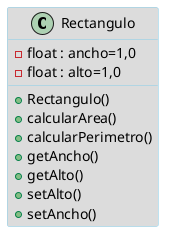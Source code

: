 @startuml


class Rectangulo {
      -float : ancho=1,0
      -float : alto=1,0
    }

Rectangulo : +Rectangulo()

Rectangulo : +calcularArea()
Rectangulo : +calcularPerimetro()

Rectangulo : +getAncho()
Rectangulo : +getAlto()
Rectangulo : +setAlto()
Rectangulo : +setAncho()

skinparam class {
BackgroundColor gainsboro
ArrowColor steelblue
BorderColor skyblue
}
skinparam stereotypeCBackgroundColor YellowGreen

@enduml